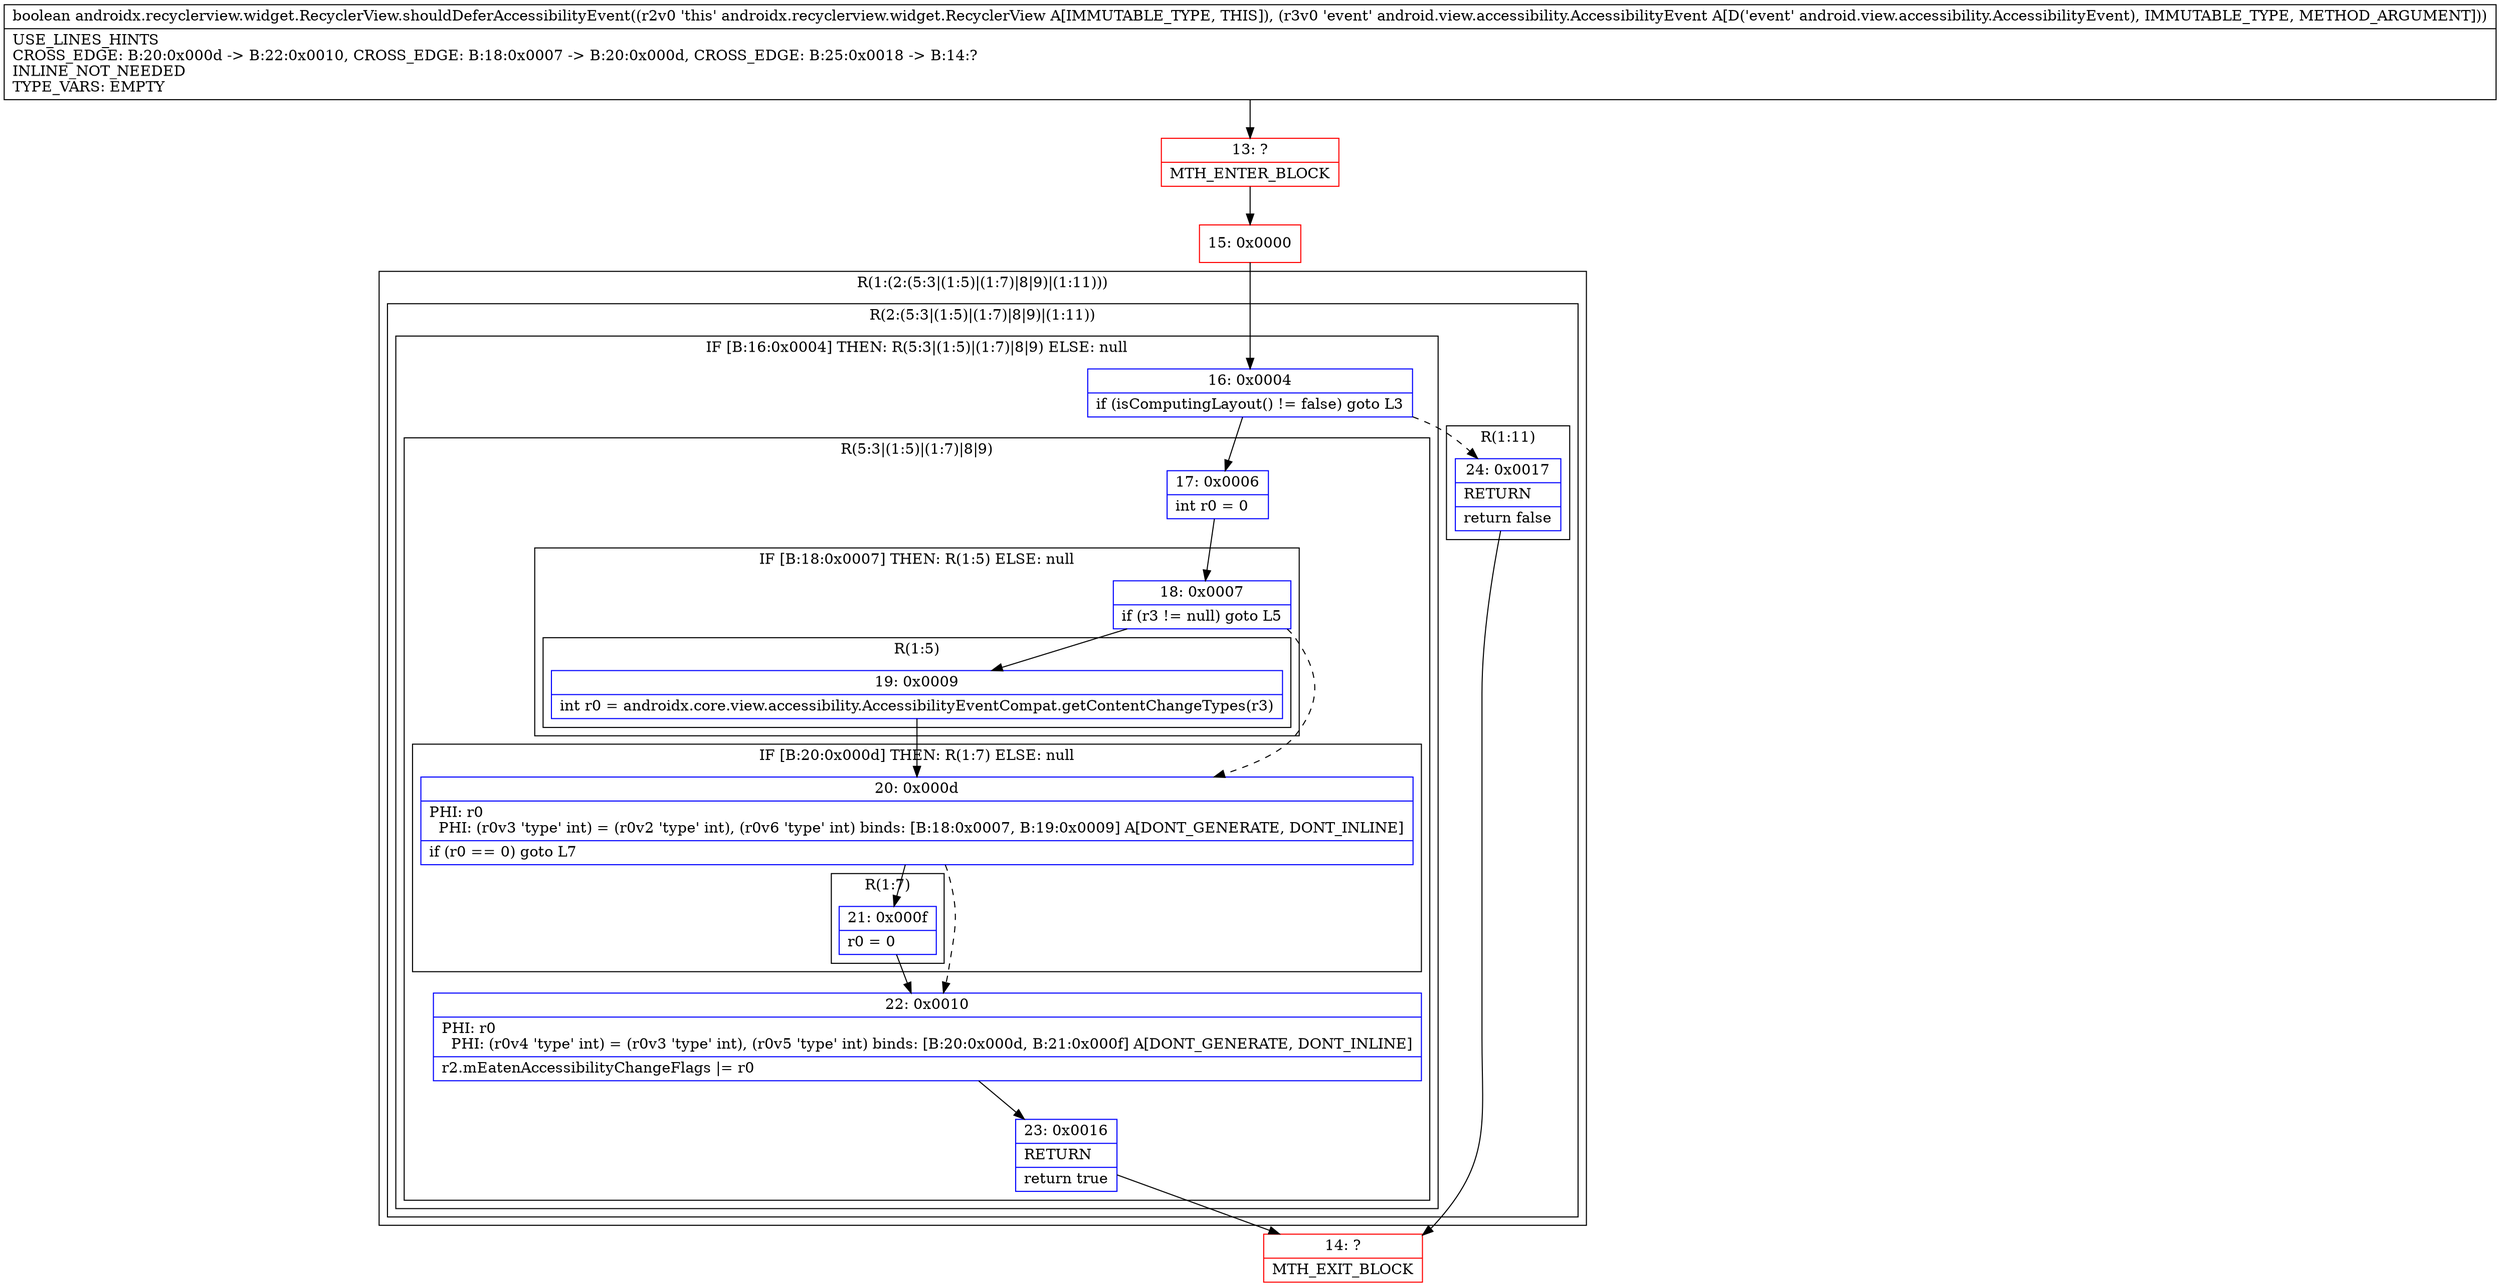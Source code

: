 digraph "CFG forandroidx.recyclerview.widget.RecyclerView.shouldDeferAccessibilityEvent(Landroid\/view\/accessibility\/AccessibilityEvent;)Z" {
subgraph cluster_Region_2088861117 {
label = "R(1:(2:(5:3|(1:5)|(1:7)|8|9)|(1:11)))";
node [shape=record,color=blue];
subgraph cluster_Region_703168103 {
label = "R(2:(5:3|(1:5)|(1:7)|8|9)|(1:11))";
node [shape=record,color=blue];
subgraph cluster_IfRegion_1481902375 {
label = "IF [B:16:0x0004] THEN: R(5:3|(1:5)|(1:7)|8|9) ELSE: null";
node [shape=record,color=blue];
Node_16 [shape=record,label="{16\:\ 0x0004|if (isComputingLayout() != false) goto L3\l}"];
subgraph cluster_Region_1446207611 {
label = "R(5:3|(1:5)|(1:7)|8|9)";
node [shape=record,color=blue];
Node_17 [shape=record,label="{17\:\ 0x0006|int r0 = 0\l}"];
subgraph cluster_IfRegion_1646515049 {
label = "IF [B:18:0x0007] THEN: R(1:5) ELSE: null";
node [shape=record,color=blue];
Node_18 [shape=record,label="{18\:\ 0x0007|if (r3 != null) goto L5\l}"];
subgraph cluster_Region_2086257516 {
label = "R(1:5)";
node [shape=record,color=blue];
Node_19 [shape=record,label="{19\:\ 0x0009|int r0 = androidx.core.view.accessibility.AccessibilityEventCompat.getContentChangeTypes(r3)\l}"];
}
}
subgraph cluster_IfRegion_431513120 {
label = "IF [B:20:0x000d] THEN: R(1:7) ELSE: null";
node [shape=record,color=blue];
Node_20 [shape=record,label="{20\:\ 0x000d|PHI: r0 \l  PHI: (r0v3 'type' int) = (r0v2 'type' int), (r0v6 'type' int) binds: [B:18:0x0007, B:19:0x0009] A[DONT_GENERATE, DONT_INLINE]\l|if (r0 == 0) goto L7\l}"];
subgraph cluster_Region_1049523474 {
label = "R(1:7)";
node [shape=record,color=blue];
Node_21 [shape=record,label="{21\:\ 0x000f|r0 = 0\l}"];
}
}
Node_22 [shape=record,label="{22\:\ 0x0010|PHI: r0 \l  PHI: (r0v4 'type' int) = (r0v3 'type' int), (r0v5 'type' int) binds: [B:20:0x000d, B:21:0x000f] A[DONT_GENERATE, DONT_INLINE]\l|r2.mEatenAccessibilityChangeFlags \|= r0\l}"];
Node_23 [shape=record,label="{23\:\ 0x0016|RETURN\l|return true\l}"];
}
}
subgraph cluster_Region_364393989 {
label = "R(1:11)";
node [shape=record,color=blue];
Node_24 [shape=record,label="{24\:\ 0x0017|RETURN\l|return false\l}"];
}
}
}
Node_13 [shape=record,color=red,label="{13\:\ ?|MTH_ENTER_BLOCK\l}"];
Node_15 [shape=record,color=red,label="{15\:\ 0x0000}"];
Node_14 [shape=record,color=red,label="{14\:\ ?|MTH_EXIT_BLOCK\l}"];
MethodNode[shape=record,label="{boolean androidx.recyclerview.widget.RecyclerView.shouldDeferAccessibilityEvent((r2v0 'this' androidx.recyclerview.widget.RecyclerView A[IMMUTABLE_TYPE, THIS]), (r3v0 'event' android.view.accessibility.AccessibilityEvent A[D('event' android.view.accessibility.AccessibilityEvent), IMMUTABLE_TYPE, METHOD_ARGUMENT]))  | USE_LINES_HINTS\lCROSS_EDGE: B:20:0x000d \-\> B:22:0x0010, CROSS_EDGE: B:18:0x0007 \-\> B:20:0x000d, CROSS_EDGE: B:25:0x0018 \-\> B:14:?\lINLINE_NOT_NEEDED\lTYPE_VARS: EMPTY\l}"];
MethodNode -> Node_13;Node_16 -> Node_17;
Node_16 -> Node_24[style=dashed];
Node_17 -> Node_18;
Node_18 -> Node_19;
Node_18 -> Node_20[style=dashed];
Node_19 -> Node_20;
Node_20 -> Node_21;
Node_20 -> Node_22[style=dashed];
Node_21 -> Node_22;
Node_22 -> Node_23;
Node_23 -> Node_14;
Node_24 -> Node_14;
Node_13 -> Node_15;
Node_15 -> Node_16;
}

